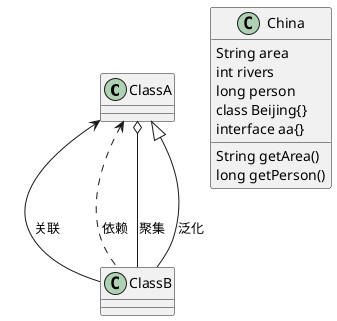 @startuml
ClassA <-- ClassB:关联
ClassA <.. ClassB : 依赖
ClassA o-- ClassB:聚集
ClassA <|-- ClassB:泛化

Class China {
    String area
    int rivers
    long person
    class Beijing{}
    interface aa{}

    String getArea()
    long getPerson()
}


@enduml